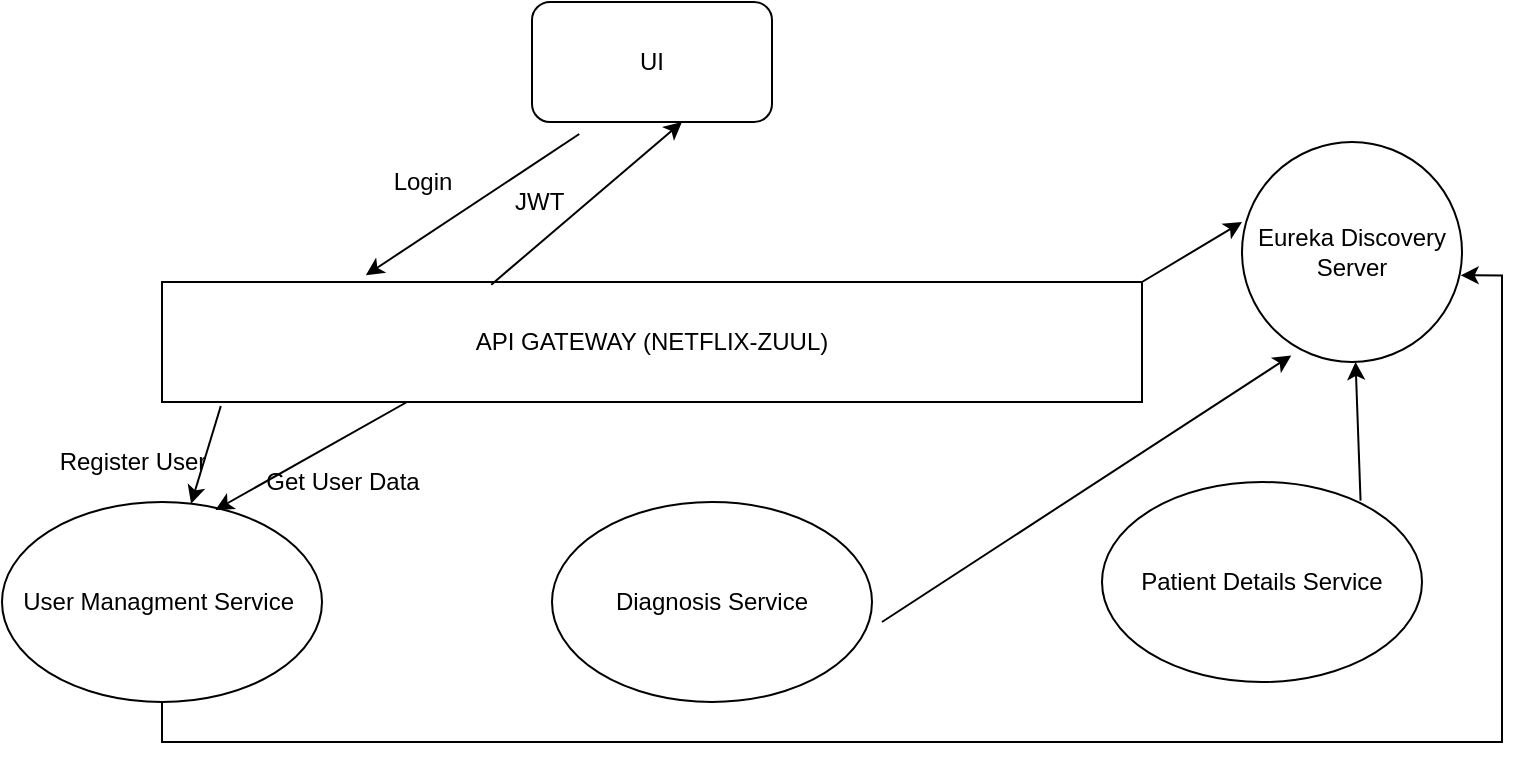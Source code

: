 <mxfile version="16.4.7" type="device"><diagram id="pasgP6gXMvfksRnD_7TO" name="Page-1"><mxGraphModel dx="1022" dy="436" grid="1" gridSize="10" guides="1" tooltips="1" connect="1" arrows="1" fold="1" page="1" pageScale="1" pageWidth="850" pageHeight="1100" math="0" shadow="0"><root><mxCell id="0"/><mxCell id="1" parent="0"/><mxCell id="UDGoYzIFBtSBFS6TifpT-1" value="API GATEWAY (NETFLIX-ZUUL)" style="rounded=0;whiteSpace=wrap;html=1;" vertex="1" parent="1"><mxGeometry x="150" y="200" width="490" height="60" as="geometry"/></mxCell><mxCell id="UDGoYzIFBtSBFS6TifpT-19" style="edgeStyle=orthogonalEdgeStyle;rounded=0;orthogonalLoop=1;jettySize=auto;html=1;exitX=0.5;exitY=1;exitDx=0;exitDy=0;entryX=0.994;entryY=0.606;entryDx=0;entryDy=0;entryPerimeter=0;" edge="1" parent="1" source="UDGoYzIFBtSBFS6TifpT-2" target="UDGoYzIFBtSBFS6TifpT-14"><mxGeometry relative="1" as="geometry"/></mxCell><mxCell id="UDGoYzIFBtSBFS6TifpT-2" value="User Managment Service&amp;nbsp;" style="ellipse;whiteSpace=wrap;html=1;" vertex="1" parent="1"><mxGeometry x="70" y="310" width="160" height="100" as="geometry"/></mxCell><mxCell id="UDGoYzIFBtSBFS6TifpT-3" value="Diagnosis Service" style="ellipse;whiteSpace=wrap;html=1;" vertex="1" parent="1"><mxGeometry x="345" y="310" width="160" height="100" as="geometry"/></mxCell><mxCell id="UDGoYzIFBtSBFS6TifpT-4" value="Patient Details Service" style="ellipse;whiteSpace=wrap;html=1;" vertex="1" parent="1"><mxGeometry x="620" y="300" width="160" height="100" as="geometry"/></mxCell><mxCell id="UDGoYzIFBtSBFS6TifpT-5" value="UI" style="rounded=1;whiteSpace=wrap;html=1;" vertex="1" parent="1"><mxGeometry x="335" y="60" width="120" height="60" as="geometry"/></mxCell><mxCell id="UDGoYzIFBtSBFS6TifpT-6" value="" style="endArrow=classic;html=1;rounded=0;exitX=0.197;exitY=1.1;exitDx=0;exitDy=0;exitPerimeter=0;entryX=0.208;entryY=-0.056;entryDx=0;entryDy=0;entryPerimeter=0;" edge="1" parent="1" source="UDGoYzIFBtSBFS6TifpT-5" target="UDGoYzIFBtSBFS6TifpT-1"><mxGeometry width="50" height="50" relative="1" as="geometry"><mxPoint x="380" y="150" as="sourcePoint"/><mxPoint x="430" y="100" as="targetPoint"/></mxGeometry></mxCell><mxCell id="UDGoYzIFBtSBFS6TifpT-7" value="Login" style="text;html=1;align=center;verticalAlign=middle;resizable=0;points=[];autosize=1;strokeColor=none;fillColor=none;" vertex="1" parent="1"><mxGeometry x="260" y="140" width="40" height="20" as="geometry"/></mxCell><mxCell id="UDGoYzIFBtSBFS6TifpT-8" value="" style="endArrow=classic;html=1;rounded=0;exitX=0.336;exitY=0.022;exitDx=0;exitDy=0;exitPerimeter=0;" edge="1" parent="1" source="UDGoYzIFBtSBFS6TifpT-1"><mxGeometry width="50" height="50" relative="1" as="geometry"><mxPoint x="380" y="150" as="sourcePoint"/><mxPoint x="410" y="120" as="targetPoint"/></mxGeometry></mxCell><mxCell id="UDGoYzIFBtSBFS6TifpT-9" value="JWT&amp;nbsp;" style="text;html=1;align=center;verticalAlign=middle;resizable=0;points=[];autosize=1;strokeColor=none;fillColor=none;" vertex="1" parent="1"><mxGeometry x="320" y="150" width="40" height="20" as="geometry"/></mxCell><mxCell id="UDGoYzIFBtSBFS6TifpT-10" value="" style="endArrow=classic;html=1;rounded=0;exitX=0.25;exitY=1;exitDx=0;exitDy=0;entryX=0.667;entryY=0.04;entryDx=0;entryDy=0;entryPerimeter=0;" edge="1" parent="1" source="UDGoYzIFBtSBFS6TifpT-1" target="UDGoYzIFBtSBFS6TifpT-2"><mxGeometry width="50" height="50" relative="1" as="geometry"><mxPoint x="380" y="250" as="sourcePoint"/><mxPoint x="430" y="200" as="targetPoint"/></mxGeometry></mxCell><mxCell id="UDGoYzIFBtSBFS6TifpT-11" value="Get User Data" style="text;html=1;align=center;verticalAlign=middle;resizable=0;points=[];autosize=1;strokeColor=none;fillColor=none;" vertex="1" parent="1"><mxGeometry x="195" y="290" width="90" height="20" as="geometry"/></mxCell><mxCell id="UDGoYzIFBtSBFS6TifpT-12" value="" style="endArrow=classic;html=1;rounded=0;exitX=0.06;exitY=1.033;exitDx=0;exitDy=0;exitPerimeter=0;" edge="1" parent="1" source="UDGoYzIFBtSBFS6TifpT-1" target="UDGoYzIFBtSBFS6TifpT-2"><mxGeometry width="50" height="50" relative="1" as="geometry"><mxPoint x="380" y="250" as="sourcePoint"/><mxPoint x="430" y="200" as="targetPoint"/></mxGeometry></mxCell><mxCell id="UDGoYzIFBtSBFS6TifpT-13" value="Register User" style="text;html=1;align=center;verticalAlign=middle;resizable=0;points=[];autosize=1;strokeColor=none;fillColor=none;" vertex="1" parent="1"><mxGeometry x="90" y="280" width="90" height="20" as="geometry"/></mxCell><mxCell id="UDGoYzIFBtSBFS6TifpT-14" value="Eureka Discovery Server" style="ellipse;whiteSpace=wrap;html=1;aspect=fixed;" vertex="1" parent="1"><mxGeometry x="690" y="130" width="110" height="110" as="geometry"/></mxCell><mxCell id="UDGoYzIFBtSBFS6TifpT-15" value="" style="endArrow=classic;html=1;rounded=0;exitX=0.808;exitY=0.093;exitDx=0;exitDy=0;exitPerimeter=0;" edge="1" parent="1" source="UDGoYzIFBtSBFS6TifpT-4" target="UDGoYzIFBtSBFS6TifpT-14"><mxGeometry width="50" height="50" relative="1" as="geometry"><mxPoint x="500" y="240" as="sourcePoint"/><mxPoint x="550" y="190" as="targetPoint"/></mxGeometry></mxCell><mxCell id="UDGoYzIFBtSBFS6TifpT-16" value="" style="endArrow=classic;html=1;rounded=0;entryX=0.224;entryY=0.97;entryDx=0;entryDy=0;entryPerimeter=0;" edge="1" parent="1" target="UDGoYzIFBtSBFS6TifpT-14"><mxGeometry width="50" height="50" relative="1" as="geometry"><mxPoint x="510" y="370" as="sourcePoint"/><mxPoint x="560" y="320" as="targetPoint"/></mxGeometry></mxCell><mxCell id="UDGoYzIFBtSBFS6TifpT-17" value="" style="endArrow=classic;html=1;rounded=0;exitX=1;exitY=0;exitDx=0;exitDy=0;entryX=0;entryY=0.364;entryDx=0;entryDy=0;entryPerimeter=0;" edge="1" parent="1" source="UDGoYzIFBtSBFS6TifpT-1" target="UDGoYzIFBtSBFS6TifpT-14"><mxGeometry width="50" height="50" relative="1" as="geometry"><mxPoint x="500" y="240" as="sourcePoint"/><mxPoint x="550" y="190" as="targetPoint"/></mxGeometry></mxCell></root></mxGraphModel></diagram></mxfile>